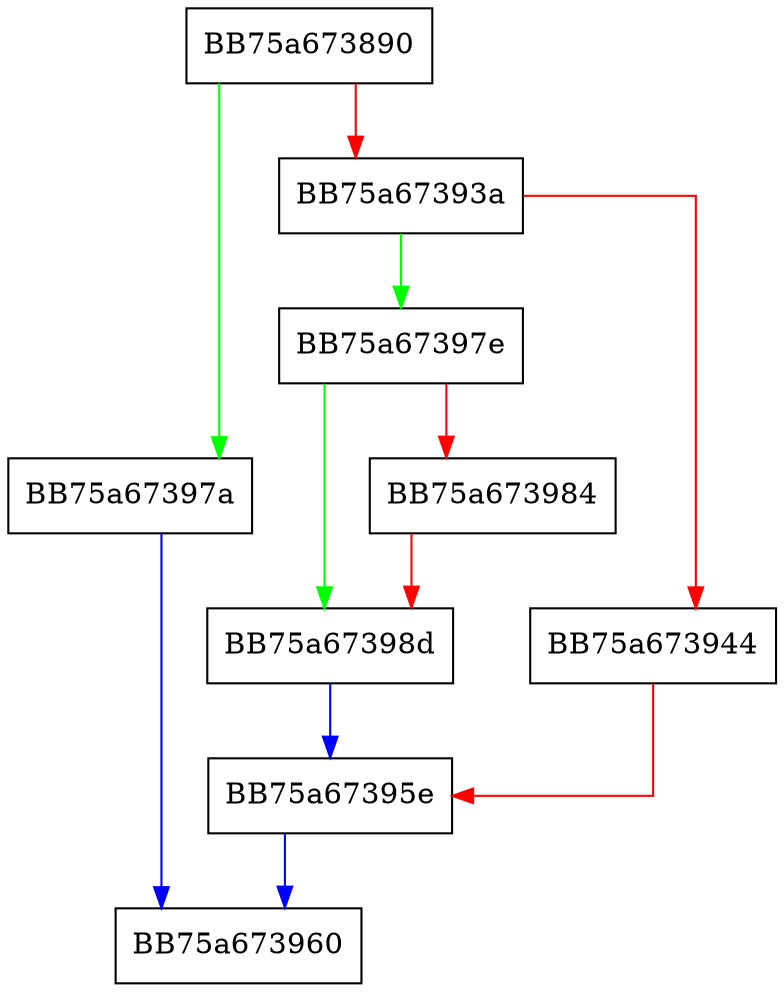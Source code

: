digraph eval {
  node [shape="box"];
  graph [splines=ortho];
  BB75a673890 -> BB75a67397a [color="green"];
  BB75a673890 -> BB75a67393a [color="red"];
  BB75a67393a -> BB75a67397e [color="green"];
  BB75a67393a -> BB75a673944 [color="red"];
  BB75a673944 -> BB75a67395e [color="red"];
  BB75a67395e -> BB75a673960 [color="blue"];
  BB75a67397a -> BB75a673960 [color="blue"];
  BB75a67397e -> BB75a67398d [color="green"];
  BB75a67397e -> BB75a673984 [color="red"];
  BB75a673984 -> BB75a67398d [color="red"];
  BB75a67398d -> BB75a67395e [color="blue"];
}